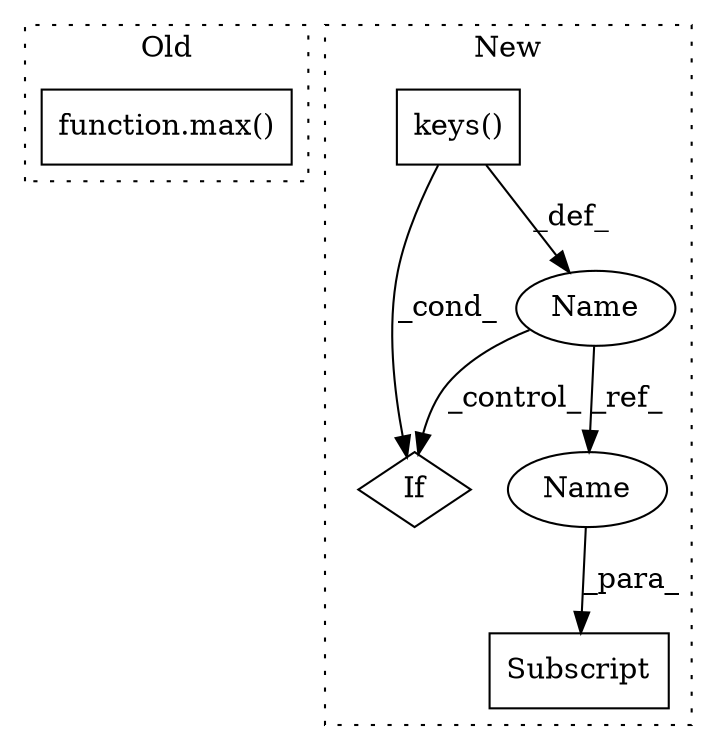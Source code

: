 digraph G {
subgraph cluster0 {
1 [label="function.max()" a="75" s="1436,1472" l="4,1" shape="box"];
label = "Old";
style="dotted";
}
subgraph cluster1 {
2 [label="keys()" a="75" s="1024" l="18" shape="box"];
3 [label="If" a="96" s="1162" l="3" shape="diamond"];
4 [label="Subscript" a="63" s="1176,0" l="9,0" shape="box"];
5 [label="Name" a="87" s="1019" l="1" shape="ellipse"];
6 [label="Name" a="87" s="1183" l="1" shape="ellipse"];
label = "New";
style="dotted";
}
2 -> 5 [label="_def_"];
2 -> 3 [label="_cond_"];
5 -> 6 [label="_ref_"];
5 -> 3 [label="_control_"];
6 -> 4 [label="_para_"];
}
